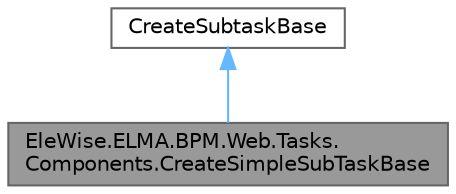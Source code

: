 digraph "EleWise.ELMA.BPM.Web.Tasks.Components.CreateSimpleSubTaskBase"
{
 // LATEX_PDF_SIZE
  bgcolor="transparent";
  edge [fontname=Helvetica,fontsize=10,labelfontname=Helvetica,labelfontsize=10];
  node [fontname=Helvetica,fontsize=10,shape=box,height=0.2,width=0.4];
  Node1 [id="Node000001",label="EleWise.ELMA.BPM.Web.Tasks.\lComponents.CreateSimpleSubTaskBase",height=0.2,width=0.4,color="gray40", fillcolor="grey60", style="filled", fontcolor="black",tooltip="Базовый класс для объявления простой производной задачи от различного типа родительских задач"];
  Node2 -> Node1 [id="edge1_Node000001_Node000002",dir="back",color="steelblue1",style="solid",tooltip=" "];
  Node2 [id="Node000002",label="CreateSubtaskBase",height=0.2,width=0.4,color="gray40", fillcolor="white", style="filled",tooltip=" "];
}

